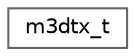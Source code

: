 digraph "Graphical Class Hierarchy"
{
 // LATEX_PDF_SIZE
  bgcolor="transparent";
  edge [fontname=Helvetica,fontsize=10,labelfontname=Helvetica,labelfontsize=10];
  node [fontname=Helvetica,fontsize=10,shape=box,height=0.2,width=0.4];
  rankdir="LR";
  Node0 [id="Node000000",label="m3dtx_t",height=0.2,width=0.4,color="grey40", fillcolor="white", style="filled",URL="$structm3dtx__t.html",tooltip=" "];
}
